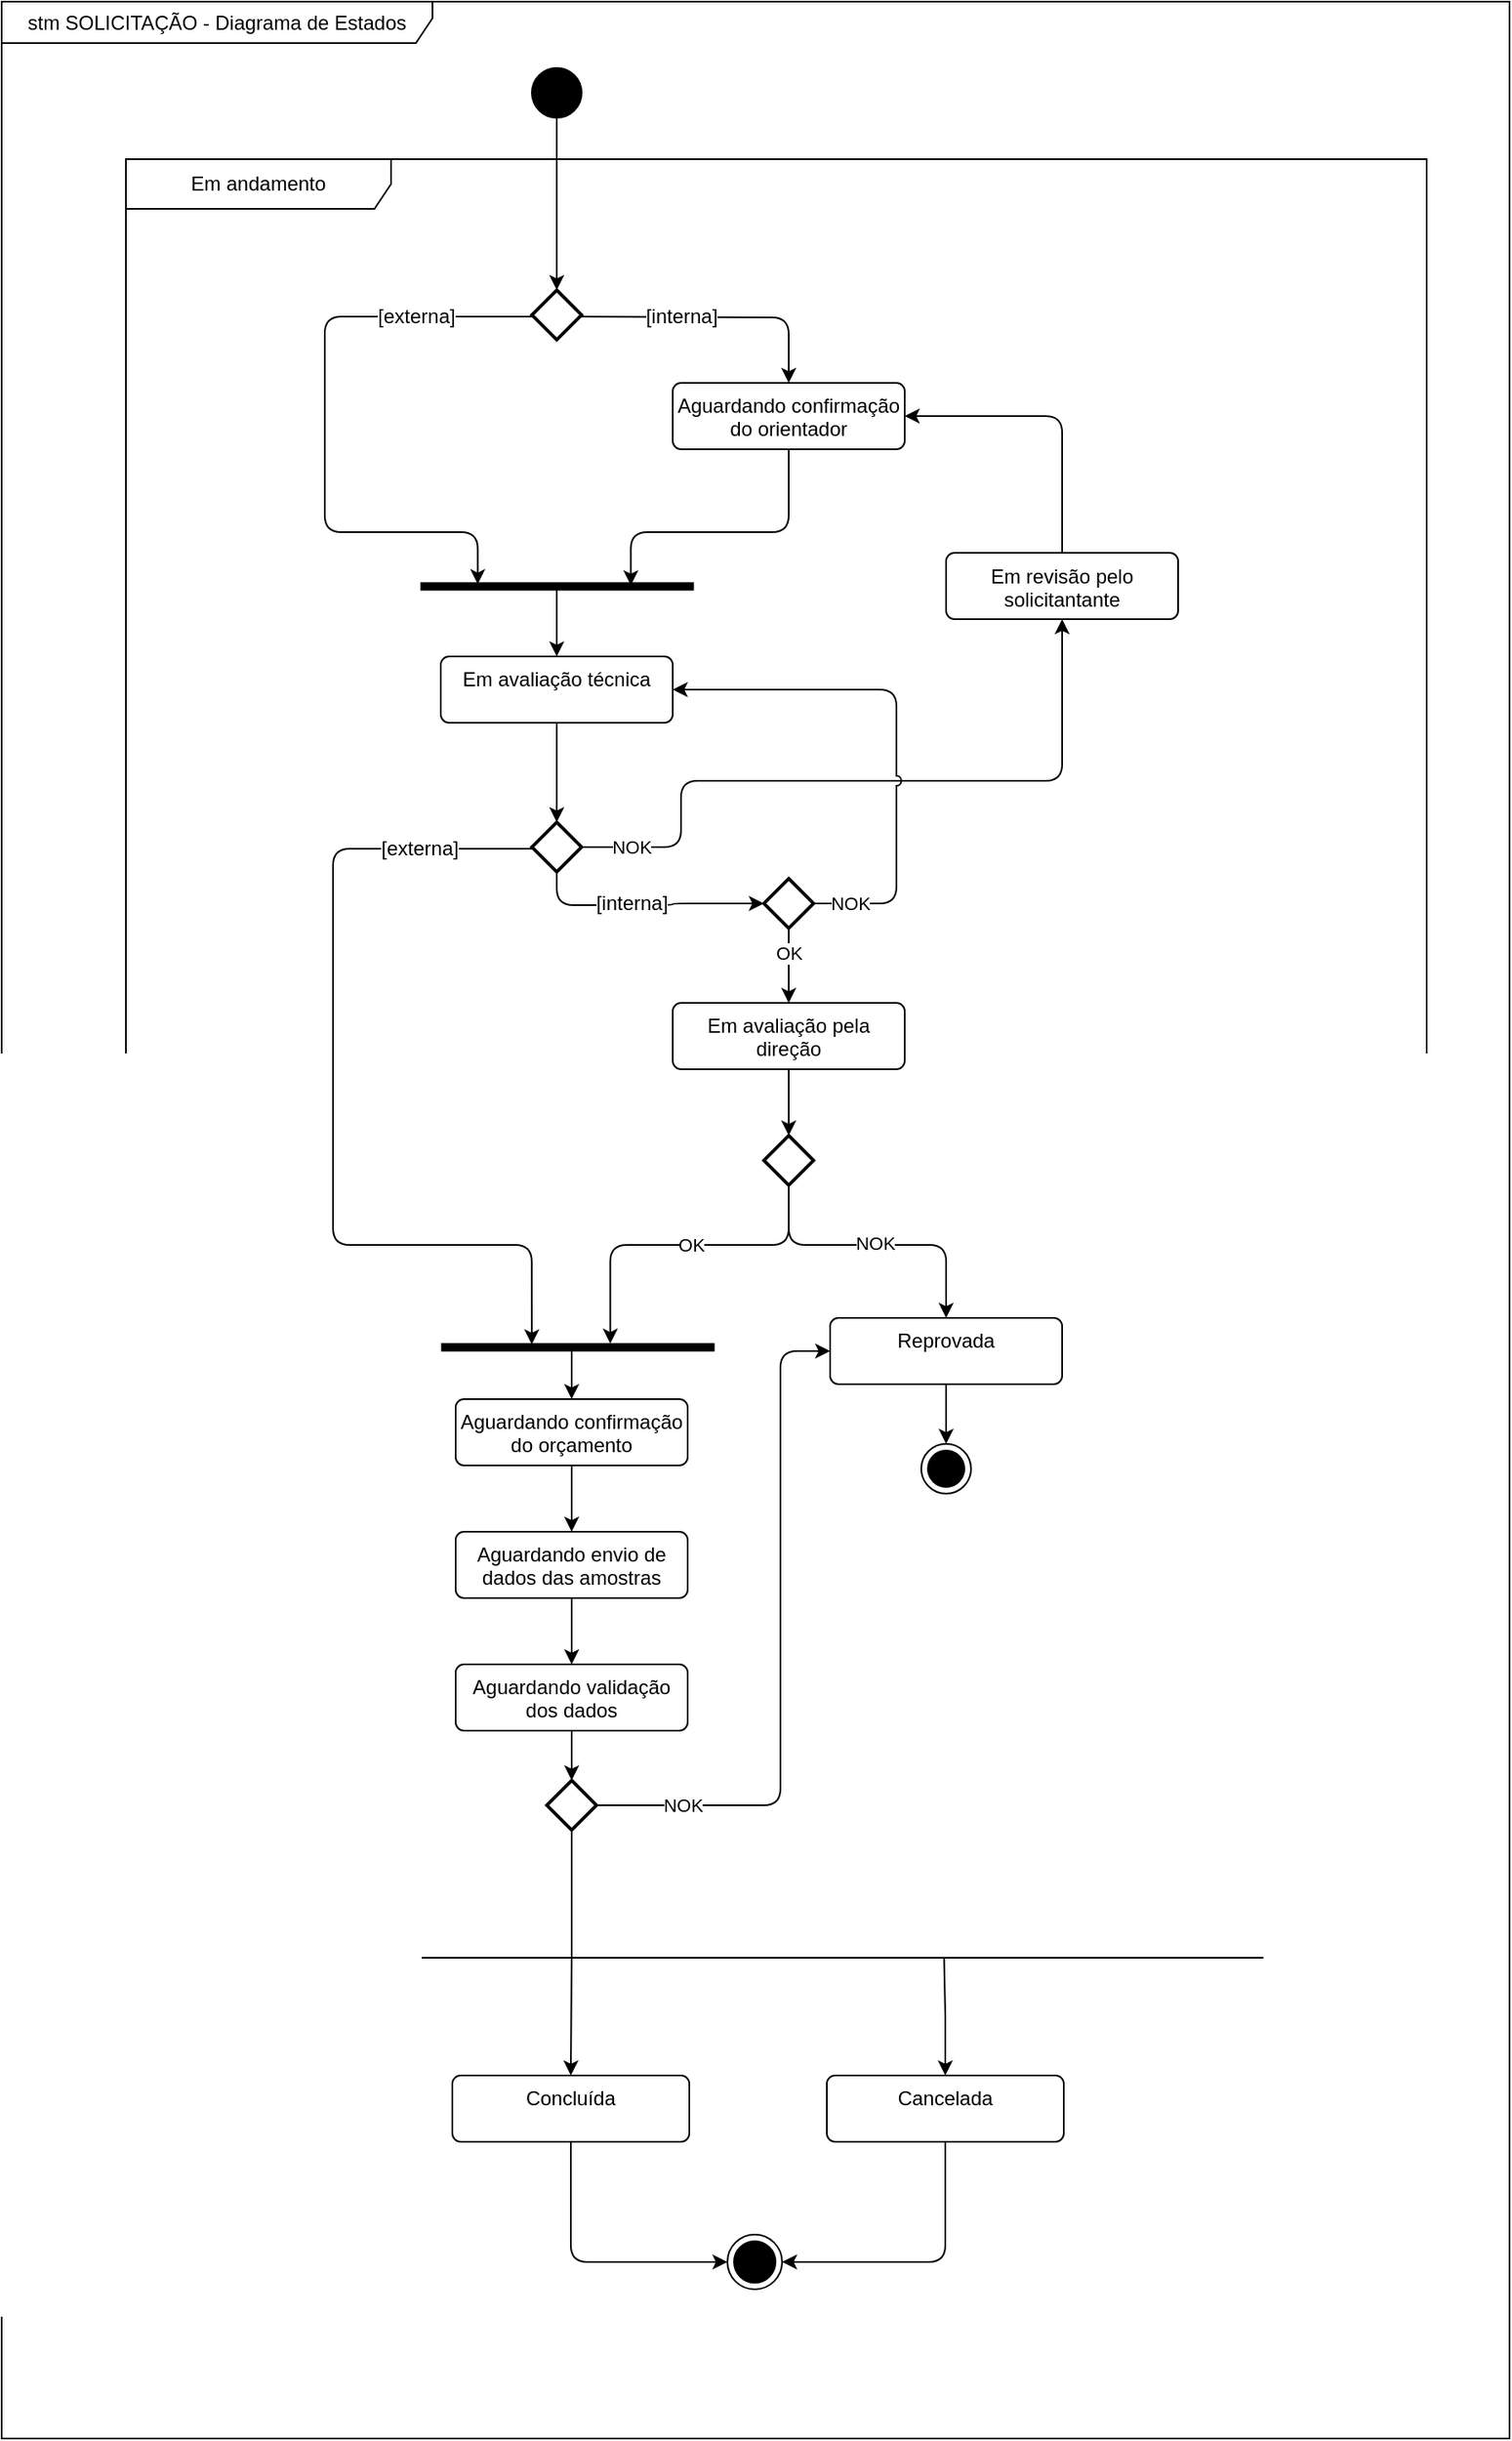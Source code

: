 <mxfile version="26.2.15">
  <diagram name="Página-1" id="T-kE6N22ADqD35Iw9dVv">
    <mxGraphModel dx="4074" dy="2403" grid="1" gridSize="10" guides="1" tooltips="1" connect="1" arrows="1" fold="1" page="1" pageScale="1" pageWidth="1169" pageHeight="1654" math="0" shadow="0">
      <root>
        <mxCell id="0" />
        <mxCell id="1" parent="0" />
        <mxCell id="LZBEkP4OfMzZNJ0LAyAj-69" value="stm SOLICITAÇÃO - Diagrama de Estados" style="shape=umlFrame;whiteSpace=wrap;html=1;pointerEvents=0;recursiveResize=0;container=1;collapsible=0;width=260;height=25;rounded=1;" vertex="1" parent="1">
          <mxGeometry x="120" y="50" width="910" height="1470" as="geometry" />
        </mxCell>
        <mxCell id="LZBEkP4OfMzZNJ0LAyAj-70" value="" style="ellipse;fillColor=strokeColor;html=1;rounded=1;" vertex="1" parent="LZBEkP4OfMzZNJ0LAyAj-69">
          <mxGeometry x="320" y="40" width="30" height="30" as="geometry" />
        </mxCell>
        <mxCell id="LZBEkP4OfMzZNJ0LAyAj-71" value="Em andamento" style="shape=umlFrame;whiteSpace=wrap;html=1;pointerEvents=0;recursiveResize=0;container=1;collapsible=0;width=160;rounded=1;" vertex="1" parent="LZBEkP4OfMzZNJ0LAyAj-69">
          <mxGeometry x="75" y="95" width="785" height="1085" as="geometry" />
        </mxCell>
        <mxCell id="LZBEkP4OfMzZNJ0LAyAj-72" style="edgeStyle=orthogonalEdgeStyle;rounded=1;orthogonalLoop=1;jettySize=auto;html=1;exitX=1;exitY=0.5;exitDx=0;exitDy=0;exitPerimeter=0;entryX=0.5;entryY=0;entryDx=0;entryDy=0;curved=0;" edge="1" parent="LZBEkP4OfMzZNJ0LAyAj-71" target="LZBEkP4OfMzZNJ0LAyAj-78">
          <mxGeometry relative="1" as="geometry">
            <mxPoint x="275" y="95" as="sourcePoint" />
          </mxGeometry>
        </mxCell>
        <mxCell id="LZBEkP4OfMzZNJ0LAyAj-73" value="&lt;font style=&quot;font-size: 12px;&quot;&gt;[interna]&lt;/font&gt;" style="edgeLabel;html=1;align=center;verticalAlign=middle;resizable=0;points=[];rounded=1;" vertex="1" connectable="0" parent="LZBEkP4OfMzZNJ0LAyAj-72">
          <mxGeometry x="-0.273" relative="1" as="geometry">
            <mxPoint as="offset" />
          </mxGeometry>
        </mxCell>
        <mxCell id="LZBEkP4OfMzZNJ0LAyAj-74" style="edgeStyle=orthogonalEdgeStyle;rounded=1;orthogonalLoop=1;jettySize=auto;html=1;exitX=0;exitY=0.5;exitDx=0;exitDy=0;exitPerimeter=0;curved=0;entryX=0.276;entryY=0.789;entryDx=0;entryDy=0;entryPerimeter=0;" edge="1" parent="LZBEkP4OfMzZNJ0LAyAj-71" target="LZBEkP4OfMzZNJ0LAyAj-123">
          <mxGeometry relative="1" as="geometry">
            <mxPoint x="245" y="95" as="sourcePoint" />
            <mxPoint x="205" y="235" as="targetPoint" />
            <Array as="points">
              <mxPoint x="120" y="95" />
              <mxPoint x="120" y="225" />
              <mxPoint x="212" y="225" />
            </Array>
          </mxGeometry>
        </mxCell>
        <mxCell id="LZBEkP4OfMzZNJ0LAyAj-75" value="&lt;font style=&quot;font-size: 12px;&quot;&gt;[externa]&lt;/font&gt;" style="edgeLabel;html=1;align=center;verticalAlign=middle;resizable=0;points=[];rounded=1;" vertex="1" connectable="0" parent="LZBEkP4OfMzZNJ0LAyAj-74">
          <mxGeometry x="-0.63" relative="1" as="geometry">
            <mxPoint as="offset" />
          </mxGeometry>
        </mxCell>
        <mxCell id="LZBEkP4OfMzZNJ0LAyAj-76" value="" style="strokeWidth=2;html=1;shape=mxgraph.flowchart.decision;whiteSpace=wrap;rounded=1;" vertex="1" parent="LZBEkP4OfMzZNJ0LAyAj-71">
          <mxGeometry x="245" y="79" width="30" height="30" as="geometry" />
        </mxCell>
        <mxCell id="LZBEkP4OfMzZNJ0LAyAj-78" value="Aguardando confirmação do orientador" style="html=1;align=center;verticalAlign=top;rounded=1;absoluteArcSize=1;arcSize=10;dashed=0;whiteSpace=wrap;" vertex="1" parent="LZBEkP4OfMzZNJ0LAyAj-71">
          <mxGeometry x="330" y="135" width="140" height="40" as="geometry" />
        </mxCell>
        <mxCell id="LZBEkP4OfMzZNJ0LAyAj-89" style="edgeStyle=orthogonalEdgeStyle;rounded=1;orthogonalLoop=1;jettySize=auto;html=1;exitX=0.5;exitY=0;exitDx=0;exitDy=0;entryX=1;entryY=0.5;entryDx=0;entryDy=0;" edge="1" parent="LZBEkP4OfMzZNJ0LAyAj-71" source="LZBEkP4OfMzZNJ0LAyAj-90" target="LZBEkP4OfMzZNJ0LAyAj-78">
          <mxGeometry relative="1" as="geometry" />
        </mxCell>
        <mxCell id="LZBEkP4OfMzZNJ0LAyAj-90" value="Em revisão pelo solicitantante" style="html=1;align=center;verticalAlign=top;rounded=1;absoluteArcSize=1;arcSize=10;dashed=0;whiteSpace=wrap;" vertex="1" parent="LZBEkP4OfMzZNJ0LAyAj-71">
          <mxGeometry x="495" y="237.5" width="140" height="40" as="geometry" />
        </mxCell>
        <mxCell id="LZBEkP4OfMzZNJ0LAyAj-123" value="" style="html=1;points=[];perimeter=orthogonalPerimeter;fillColor=strokeColor;rotation=90;strokeColor=default;strokeWidth=0;" vertex="1" parent="LZBEkP4OfMzZNJ0LAyAj-71">
          <mxGeometry x="257.5" y="175" width="5" height="165" as="geometry" />
        </mxCell>
        <mxCell id="LZBEkP4OfMzZNJ0LAyAj-77" style="edgeStyle=orthogonalEdgeStyle;rounded=1;orthogonalLoop=1;jettySize=auto;html=1;exitX=0.5;exitY=1;exitDx=0;exitDy=0;curved=0;entryX=0.414;entryY=0.229;entryDx=0;entryDy=0;entryPerimeter=0;" edge="1" parent="LZBEkP4OfMzZNJ0LAyAj-71" source="LZBEkP4OfMzZNJ0LAyAj-78" target="LZBEkP4OfMzZNJ0LAyAj-123">
          <mxGeometry relative="1" as="geometry">
            <mxPoint x="305" y="265" as="targetPoint" />
            <Array as="points">
              <mxPoint x="400" y="225" />
              <mxPoint x="305" y="225" />
            </Array>
          </mxGeometry>
        </mxCell>
        <mxCell id="LZBEkP4OfMzZNJ0LAyAj-79" value="Em avaliação técnica" style="html=1;align=center;verticalAlign=top;rounded=1;absoluteArcSize=1;arcSize=10;dashed=0;whiteSpace=wrap;" vertex="1" parent="LZBEkP4OfMzZNJ0LAyAj-71">
          <mxGeometry x="190" y="300" width="140" height="40" as="geometry" />
        </mxCell>
        <mxCell id="LZBEkP4OfMzZNJ0LAyAj-124" style="edgeStyle=orthogonalEdgeStyle;rounded=0;orthogonalLoop=1;jettySize=auto;html=1;entryX=0.5;entryY=0;entryDx=0;entryDy=0;" edge="1" parent="LZBEkP4OfMzZNJ0LAyAj-71" source="LZBEkP4OfMzZNJ0LAyAj-123" target="LZBEkP4OfMzZNJ0LAyAj-79">
          <mxGeometry relative="1" as="geometry" />
        </mxCell>
        <mxCell id="LZBEkP4OfMzZNJ0LAyAj-107" value="Aguardando validação dos dados" style="html=1;align=center;verticalAlign=top;rounded=1;absoluteArcSize=1;arcSize=10;dashed=0;whiteSpace=wrap;" vertex="1" parent="LZBEkP4OfMzZNJ0LAyAj-71">
          <mxGeometry x="199" y="908" width="140" height="40" as="geometry" />
        </mxCell>
        <mxCell id="LZBEkP4OfMzZNJ0LAyAj-106" value="Aguardando envio de dados das amostras" style="html=1;align=center;verticalAlign=top;rounded=1;absoluteArcSize=1;arcSize=10;dashed=0;whiteSpace=wrap;" vertex="1" parent="LZBEkP4OfMzZNJ0LAyAj-71">
          <mxGeometry x="199" y="828" width="140" height="40" as="geometry" />
        </mxCell>
        <mxCell id="LZBEkP4OfMzZNJ0LAyAj-98" value="Aguardando confirmação do orçamento" style="html=1;align=center;verticalAlign=top;rounded=1;absoluteArcSize=1;arcSize=10;dashed=0;whiteSpace=wrap;" vertex="1" parent="LZBEkP4OfMzZNJ0LAyAj-71">
          <mxGeometry x="199" y="748" width="140" height="40" as="geometry" />
        </mxCell>
        <mxCell id="LZBEkP4OfMzZNJ0LAyAj-105" style="edgeStyle=orthogonalEdgeStyle;rounded=0;orthogonalLoop=1;jettySize=auto;html=1;exitX=0.5;exitY=1;exitDx=0;exitDy=0;entryX=0.5;entryY=0;entryDx=0;entryDy=0;" edge="1" parent="LZBEkP4OfMzZNJ0LAyAj-71" source="LZBEkP4OfMzZNJ0LAyAj-106" target="LZBEkP4OfMzZNJ0LAyAj-107">
          <mxGeometry relative="1" as="geometry" />
        </mxCell>
        <mxCell id="LZBEkP4OfMzZNJ0LAyAj-97" style="edgeStyle=orthogonalEdgeStyle;rounded=0;orthogonalLoop=1;jettySize=auto;html=1;exitX=0.5;exitY=1;exitDx=0;exitDy=0;entryX=0.5;entryY=0;entryDx=0;entryDy=0;" edge="1" parent="LZBEkP4OfMzZNJ0LAyAj-71" source="LZBEkP4OfMzZNJ0LAyAj-98" target="LZBEkP4OfMzZNJ0LAyAj-106">
          <mxGeometry relative="1" as="geometry" />
        </mxCell>
        <mxCell id="LZBEkP4OfMzZNJ0LAyAj-109" value="" style="strokeWidth=2;html=1;shape=mxgraph.flowchart.decision;whiteSpace=wrap;rounded=1;" vertex="1" parent="LZBEkP4OfMzZNJ0LAyAj-71">
          <mxGeometry x="254" y="978" width="30" height="30" as="geometry" />
        </mxCell>
        <mxCell id="LZBEkP4OfMzZNJ0LAyAj-110" style="edgeStyle=orthogonalEdgeStyle;rounded=0;orthogonalLoop=1;jettySize=auto;html=1;exitX=0.5;exitY=1;exitDx=0;exitDy=0;entryX=0.5;entryY=0;entryDx=0;entryDy=0;entryPerimeter=0;" edge="1" parent="LZBEkP4OfMzZNJ0LAyAj-71" source="LZBEkP4OfMzZNJ0LAyAj-107" target="LZBEkP4OfMzZNJ0LAyAj-109">
          <mxGeometry relative="1" as="geometry" />
        </mxCell>
        <mxCell id="LZBEkP4OfMzZNJ0LAyAj-103" value="Reprovada" style="html=1;align=center;verticalAlign=top;rounded=1;absoluteArcSize=1;arcSize=10;dashed=0;whiteSpace=wrap;" vertex="1" parent="LZBEkP4OfMzZNJ0LAyAj-71">
          <mxGeometry x="425" y="699" width="140" height="40" as="geometry" />
        </mxCell>
        <mxCell id="LZBEkP4OfMzZNJ0LAyAj-108" style="edgeStyle=orthogonalEdgeStyle;rounded=1;orthogonalLoop=1;jettySize=auto;html=1;exitX=1;exitY=0.5;exitDx=0;exitDy=0;exitPerimeter=0;entryX=0;entryY=0.5;entryDx=0;entryDy=0;curved=0;" edge="1" parent="LZBEkP4OfMzZNJ0LAyAj-71" source="LZBEkP4OfMzZNJ0LAyAj-109" target="LZBEkP4OfMzZNJ0LAyAj-103">
          <mxGeometry relative="1" as="geometry">
            <Array as="points">
              <mxPoint x="395" y="993" />
              <mxPoint x="395" y="719" />
            </Array>
          </mxGeometry>
        </mxCell>
        <mxCell id="LZBEkP4OfMzZNJ0LAyAj-135" value="NOK" style="edgeLabel;html=1;align=center;verticalAlign=middle;resizable=0;points=[];" vertex="1" connectable="0" parent="LZBEkP4OfMzZNJ0LAyAj-108">
          <mxGeometry x="-0.749" y="-2" relative="1" as="geometry">
            <mxPoint y="-2" as="offset" />
          </mxGeometry>
        </mxCell>
        <mxCell id="LZBEkP4OfMzZNJ0LAyAj-104" value="" style="ellipse;html=1;shape=endState;fillColor=strokeColor;rounded=1;" vertex="1" parent="LZBEkP4OfMzZNJ0LAyAj-71">
          <mxGeometry x="480" y="775" width="30" height="30" as="geometry" />
        </mxCell>
        <mxCell id="LZBEkP4OfMzZNJ0LAyAj-102" style="edgeStyle=orthogonalEdgeStyle;rounded=1;orthogonalLoop=1;jettySize=auto;html=1;exitX=0.5;exitY=1;exitDx=0;exitDy=0;entryX=0.5;entryY=0;entryDx=0;entryDy=0;" edge="1" parent="LZBEkP4OfMzZNJ0LAyAj-71" source="LZBEkP4OfMzZNJ0LAyAj-103" target="LZBEkP4OfMzZNJ0LAyAj-104">
          <mxGeometry relative="1" as="geometry" />
        </mxCell>
        <mxCell id="LZBEkP4OfMzZNJ0LAyAj-113" style="edgeStyle=orthogonalEdgeStyle;rounded=1;orthogonalLoop=1;jettySize=auto;html=1;exitX=0.5;exitY=1;exitDx=0;exitDy=0;entryX=0.5;entryY=0;entryDx=0;entryDy=0;entryPerimeter=0;" edge="1" parent="LZBEkP4OfMzZNJ0LAyAj-69" source="LZBEkP4OfMzZNJ0LAyAj-70" target="LZBEkP4OfMzZNJ0LAyAj-76">
          <mxGeometry relative="1" as="geometry" />
        </mxCell>
        <mxCell id="LZBEkP4OfMzZNJ0LAyAj-80" style="edgeStyle=orthogonalEdgeStyle;rounded=1;orthogonalLoop=1;jettySize=auto;html=1;exitX=0.5;exitY=1;exitDx=0;exitDy=0;exitPerimeter=0;entryX=0;entryY=0.5;entryDx=0;entryDy=0;entryPerimeter=0;" edge="1" parent="LZBEkP4OfMzZNJ0LAyAj-69" source="LZBEkP4OfMzZNJ0LAyAj-86" target="LZBEkP4OfMzZNJ0LAyAj-101">
          <mxGeometry relative="1" as="geometry" />
        </mxCell>
        <mxCell id="LZBEkP4OfMzZNJ0LAyAj-81" value="&lt;span style=&quot;font-size: 12px;&quot;&gt;[interna]&lt;/span&gt;" style="edgeLabel;html=1;align=center;verticalAlign=middle;resizable=0;points=[];rounded=1;" vertex="1" connectable="0" parent="LZBEkP4OfMzZNJ0LAyAj-80">
          <mxGeometry x="-0.079" y="-1" relative="1" as="geometry">
            <mxPoint x="-2" y="-2" as="offset" />
          </mxGeometry>
        </mxCell>
        <mxCell id="LZBEkP4OfMzZNJ0LAyAj-82" style="edgeStyle=orthogonalEdgeStyle;rounded=1;orthogonalLoop=1;jettySize=auto;html=1;exitX=0;exitY=0.5;exitDx=0;exitDy=0;exitPerimeter=0;entryX=0.2;entryY=0.667;entryDx=0;entryDy=0;curved=0;entryPerimeter=0;" edge="1" parent="LZBEkP4OfMzZNJ0LAyAj-69" target="LZBEkP4OfMzZNJ0LAyAj-125">
          <mxGeometry relative="1" as="geometry">
            <Array as="points">
              <mxPoint x="200" y="511" />
              <mxPoint x="200" y="750" />
              <mxPoint x="320" y="750" />
            </Array>
            <mxPoint x="320" y="511" as="sourcePoint" />
            <mxPoint x="319.45" y="775.73" as="targetPoint" />
          </mxGeometry>
        </mxCell>
        <mxCell id="LZBEkP4OfMzZNJ0LAyAj-83" value="&lt;font style=&quot;font-size: 12px;&quot;&gt;[externa]&lt;/font&gt;" style="edgeLabel;html=1;align=center;verticalAlign=middle;resizable=0;points=[];" vertex="1" connectable="0" parent="LZBEkP4OfMzZNJ0LAyAj-82">
          <mxGeometry x="-0.745" y="4" relative="1" as="geometry">
            <mxPoint y="-4" as="offset" />
          </mxGeometry>
        </mxCell>
        <mxCell id="LZBEkP4OfMzZNJ0LAyAj-84" style="edgeStyle=orthogonalEdgeStyle;rounded=1;orthogonalLoop=1;jettySize=auto;html=1;exitX=1;exitY=0.5;exitDx=0;exitDy=0;exitPerimeter=0;curved=0;entryX=0.5;entryY=1;entryDx=0;entryDy=0;" edge="1" parent="LZBEkP4OfMzZNJ0LAyAj-69" source="LZBEkP4OfMzZNJ0LAyAj-86" target="LZBEkP4OfMzZNJ0LAyAj-90">
          <mxGeometry relative="1" as="geometry">
            <mxPoint x="585" y="430" as="targetPoint" />
            <Array as="points">
              <mxPoint x="410" y="510" />
              <mxPoint x="410" y="470" />
              <mxPoint x="640" y="470" />
            </Array>
          </mxGeometry>
        </mxCell>
        <mxCell id="LZBEkP4OfMzZNJ0LAyAj-131" value="NOK" style="edgeLabel;html=1;align=center;verticalAlign=middle;resizable=0;points=[];" vertex="1" connectable="0" parent="LZBEkP4OfMzZNJ0LAyAj-84">
          <mxGeometry x="-0.916" y="-3" relative="1" as="geometry">
            <mxPoint x="12" y="-3" as="offset" />
          </mxGeometry>
        </mxCell>
        <mxCell id="LZBEkP4OfMzZNJ0LAyAj-86" value="" style="strokeWidth=2;html=1;shape=mxgraph.flowchart.decision;whiteSpace=wrap;rounded=1;" vertex="1" parent="LZBEkP4OfMzZNJ0LAyAj-69">
          <mxGeometry x="320" y="495" width="30" height="30" as="geometry" />
        </mxCell>
        <mxCell id="LZBEkP4OfMzZNJ0LAyAj-87" style="edgeStyle=orthogonalEdgeStyle;rounded=1;orthogonalLoop=1;jettySize=auto;html=1;exitX=0.5;exitY=1;exitDx=0;exitDy=0;entryX=0.5;entryY=0;entryDx=0;entryDy=0;entryPerimeter=0;" edge="1" parent="LZBEkP4OfMzZNJ0LAyAj-69" source="LZBEkP4OfMzZNJ0LAyAj-79" target="LZBEkP4OfMzZNJ0LAyAj-86">
          <mxGeometry relative="1" as="geometry" />
        </mxCell>
        <mxCell id="LZBEkP4OfMzZNJ0LAyAj-88" value="Em avaliação pela direção" style="html=1;align=center;verticalAlign=top;rounded=1;absoluteArcSize=1;arcSize=10;dashed=0;whiteSpace=wrap;" vertex="1" parent="LZBEkP4OfMzZNJ0LAyAj-69">
          <mxGeometry x="405" y="604" width="140" height="40" as="geometry" />
        </mxCell>
        <mxCell id="LZBEkP4OfMzZNJ0LAyAj-91" style="edgeStyle=orthogonalEdgeStyle;rounded=1;orthogonalLoop=1;jettySize=auto;html=1;exitX=0.5;exitY=1;exitDx=0;exitDy=0;exitPerimeter=0;entryX=0.103;entryY=0.38;entryDx=0;entryDy=0;entryPerimeter=0;" edge="1" parent="LZBEkP4OfMzZNJ0LAyAj-69" source="LZBEkP4OfMzZNJ0LAyAj-95" target="LZBEkP4OfMzZNJ0LAyAj-125">
          <mxGeometry relative="1" as="geometry">
            <Array as="points">
              <mxPoint x="475" y="750" />
              <mxPoint x="367" y="750" />
            </Array>
          </mxGeometry>
        </mxCell>
        <mxCell id="LZBEkP4OfMzZNJ0LAyAj-92" value="OK" style="edgeLabel;html=1;align=center;verticalAlign=middle;resizable=0;points=[];rounded=1;" vertex="1" connectable="0" parent="LZBEkP4OfMzZNJ0LAyAj-91">
          <mxGeometry x="0.36" relative="1" as="geometry">
            <mxPoint x="43" as="offset" />
          </mxGeometry>
        </mxCell>
        <mxCell id="LZBEkP4OfMzZNJ0LAyAj-93" style="edgeStyle=orthogonalEdgeStyle;rounded=1;orthogonalLoop=1;jettySize=auto;html=1;exitX=0.5;exitY=1;exitDx=0;exitDy=0;exitPerimeter=0;entryX=0.5;entryY=0;entryDx=0;entryDy=0;" edge="1" parent="LZBEkP4OfMzZNJ0LAyAj-69" source="LZBEkP4OfMzZNJ0LAyAj-95" target="LZBEkP4OfMzZNJ0LAyAj-103">
          <mxGeometry relative="1" as="geometry">
            <Array as="points">
              <mxPoint x="475" y="750" />
              <mxPoint x="570" y="750" />
            </Array>
          </mxGeometry>
        </mxCell>
        <mxCell id="LZBEkP4OfMzZNJ0LAyAj-134" value="NOK" style="edgeLabel;html=1;align=center;verticalAlign=middle;resizable=0;points=[];" vertex="1" connectable="0" parent="LZBEkP4OfMzZNJ0LAyAj-93">
          <mxGeometry x="0.006" y="-1" relative="1" as="geometry">
            <mxPoint y="-2" as="offset" />
          </mxGeometry>
        </mxCell>
        <mxCell id="LZBEkP4OfMzZNJ0LAyAj-95" value="" style="strokeWidth=2;html=1;shape=mxgraph.flowchart.decision;whiteSpace=wrap;rounded=1;" vertex="1" parent="LZBEkP4OfMzZNJ0LAyAj-69">
          <mxGeometry x="460" y="684" width="30" height="30" as="geometry" />
        </mxCell>
        <mxCell id="LZBEkP4OfMzZNJ0LAyAj-96" style="edgeStyle=orthogonalEdgeStyle;rounded=1;orthogonalLoop=1;jettySize=auto;html=1;exitX=0.5;exitY=1;exitDx=0;exitDy=0;entryX=0.5;entryY=0;entryDx=0;entryDy=0;entryPerimeter=0;" edge="1" parent="LZBEkP4OfMzZNJ0LAyAj-69" source="LZBEkP4OfMzZNJ0LAyAj-88" target="LZBEkP4OfMzZNJ0LAyAj-95">
          <mxGeometry relative="1" as="geometry" />
        </mxCell>
        <mxCell id="LZBEkP4OfMzZNJ0LAyAj-99" style="edgeStyle=orthogonalEdgeStyle;rounded=1;orthogonalLoop=1;jettySize=auto;html=1;exitX=0.5;exitY=1;exitDx=0;exitDy=0;exitPerimeter=0;entryX=0.5;entryY=0;entryDx=0;entryDy=0;" edge="1" parent="LZBEkP4OfMzZNJ0LAyAj-69" source="LZBEkP4OfMzZNJ0LAyAj-101" target="LZBEkP4OfMzZNJ0LAyAj-88">
          <mxGeometry relative="1" as="geometry" />
        </mxCell>
        <mxCell id="LZBEkP4OfMzZNJ0LAyAj-100" value="OK" style="edgeLabel;html=1;align=center;verticalAlign=middle;resizable=0;points=[];rounded=1;" vertex="1" connectable="0" parent="LZBEkP4OfMzZNJ0LAyAj-99">
          <mxGeometry x="-0.355" relative="1" as="geometry">
            <mxPoint as="offset" />
          </mxGeometry>
        </mxCell>
        <mxCell id="LZBEkP4OfMzZNJ0LAyAj-129" style="edgeStyle=orthogonalEdgeStyle;rounded=1;orthogonalLoop=1;jettySize=auto;html=1;exitX=1;exitY=0.5;exitDx=0;exitDy=0;exitPerimeter=0;entryX=1;entryY=0.5;entryDx=0;entryDy=0;curved=0;jumpStyle=arc;" edge="1" parent="LZBEkP4OfMzZNJ0LAyAj-69" source="LZBEkP4OfMzZNJ0LAyAj-101" target="LZBEkP4OfMzZNJ0LAyAj-79">
          <mxGeometry relative="1" as="geometry">
            <Array as="points">
              <mxPoint x="540" y="544" />
              <mxPoint x="540" y="415" />
            </Array>
          </mxGeometry>
        </mxCell>
        <mxCell id="LZBEkP4OfMzZNJ0LAyAj-132" value="NOK" style="edgeLabel;html=1;align=center;verticalAlign=middle;resizable=0;points=[];" vertex="1" connectable="0" parent="LZBEkP4OfMzZNJ0LAyAj-129">
          <mxGeometry x="-0.827" y="-2" relative="1" as="geometry">
            <mxPoint x="-5" y="-2" as="offset" />
          </mxGeometry>
        </mxCell>
        <mxCell id="LZBEkP4OfMzZNJ0LAyAj-101" value="" style="strokeWidth=2;html=1;shape=mxgraph.flowchart.decision;whiteSpace=wrap;rounded=1;" vertex="1" parent="LZBEkP4OfMzZNJ0LAyAj-69">
          <mxGeometry x="460" y="529" width="30" height="30" as="geometry" />
        </mxCell>
        <mxCell id="LZBEkP4OfMzZNJ0LAyAj-111" value="Concluída" style="html=1;align=center;verticalAlign=top;rounded=1;absoluteArcSize=1;arcSize=10;dashed=0;whiteSpace=wrap;" vertex="1" parent="LZBEkP4OfMzZNJ0LAyAj-69">
          <mxGeometry x="272" y="1251" width="143" height="40" as="geometry" />
        </mxCell>
        <mxCell id="LZBEkP4OfMzZNJ0LAyAj-112" value="Cancelada" style="html=1;align=center;verticalAlign=top;rounded=1;absoluteArcSize=1;arcSize=10;dashed=0;whiteSpace=wrap;" vertex="1" parent="LZBEkP4OfMzZNJ0LAyAj-69">
          <mxGeometry x="498" y="1251" width="143" height="40" as="geometry" />
        </mxCell>
        <mxCell id="LZBEkP4OfMzZNJ0LAyAj-114" value="" style="ellipse;html=1;shape=endState;fillColor=strokeColor;rounded=1;" vertex="1" parent="LZBEkP4OfMzZNJ0LAyAj-69">
          <mxGeometry x="438" y="1347" width="33" height="33" as="geometry" />
        </mxCell>
        <mxCell id="LZBEkP4OfMzZNJ0LAyAj-115" style="edgeStyle=orthogonalEdgeStyle;rounded=1;orthogonalLoop=1;jettySize=auto;html=1;exitX=0.5;exitY=1;exitDx=0;exitDy=0;entryX=1;entryY=0.5;entryDx=0;entryDy=0;" edge="1" parent="LZBEkP4OfMzZNJ0LAyAj-69" source="LZBEkP4OfMzZNJ0LAyAj-112" target="LZBEkP4OfMzZNJ0LAyAj-114">
          <mxGeometry relative="1" as="geometry" />
        </mxCell>
        <mxCell id="LZBEkP4OfMzZNJ0LAyAj-116" style="edgeStyle=orthogonalEdgeStyle;rounded=1;orthogonalLoop=1;jettySize=auto;html=1;exitX=0.5;exitY=1;exitDx=0;exitDy=0;entryX=0;entryY=0.5;entryDx=0;entryDy=0;" edge="1" parent="LZBEkP4OfMzZNJ0LAyAj-69" source="LZBEkP4OfMzZNJ0LAyAj-111" target="LZBEkP4OfMzZNJ0LAyAj-114">
          <mxGeometry relative="1" as="geometry" />
        </mxCell>
        <mxCell id="LZBEkP4OfMzZNJ0LAyAj-117" style="edgeStyle=orthogonalEdgeStyle;rounded=0;orthogonalLoop=1;jettySize=auto;html=1;exitX=0.5;exitY=0;exitDx=0;exitDy=0;endArrow=none;startFill=1;startArrow=classic;entryX=0.629;entryY=1;entryDx=0;entryDy=0;entryPerimeter=0;" edge="1" parent="LZBEkP4OfMzZNJ0LAyAj-69" source="LZBEkP4OfMzZNJ0LAyAj-112" target="LZBEkP4OfMzZNJ0LAyAj-71">
          <mxGeometry relative="1" as="geometry">
            <mxPoint x="570" y="1090" as="targetPoint" />
          </mxGeometry>
        </mxCell>
        <mxCell id="LZBEkP4OfMzZNJ0LAyAj-118" style="edgeStyle=orthogonalEdgeStyle;rounded=0;orthogonalLoop=1;jettySize=auto;html=1;exitX=0.5;exitY=1;exitDx=0;exitDy=0;exitPerimeter=0;entryX=0.5;entryY=0;entryDx=0;entryDy=0;" edge="1" parent="LZBEkP4OfMzZNJ0LAyAj-69" source="LZBEkP4OfMzZNJ0LAyAj-109" target="LZBEkP4OfMzZNJ0LAyAj-111">
          <mxGeometry relative="1" as="geometry" />
        </mxCell>
        <mxCell id="LZBEkP4OfMzZNJ0LAyAj-127" style="edgeStyle=orthogonalEdgeStyle;rounded=0;orthogonalLoop=1;jettySize=auto;html=1;entryX=0.5;entryY=0;entryDx=0;entryDy=0;" edge="1" parent="LZBEkP4OfMzZNJ0LAyAj-69" source="LZBEkP4OfMzZNJ0LAyAj-125" target="LZBEkP4OfMzZNJ0LAyAj-98">
          <mxGeometry relative="1" as="geometry">
            <Array as="points">
              <mxPoint x="344" y="843" />
              <mxPoint x="344" y="843" />
            </Array>
          </mxGeometry>
        </mxCell>
        <mxCell id="LZBEkP4OfMzZNJ0LAyAj-125" value="" style="html=1;points=[];perimeter=orthogonalPerimeter;fillColor=strokeColor;rotation=90;strokeColor=default;strokeWidth=0;" vertex="1" parent="LZBEkP4OfMzZNJ0LAyAj-69">
          <mxGeometry x="345" y="729" width="5" height="165" as="geometry" />
        </mxCell>
      </root>
    </mxGraphModel>
  </diagram>
</mxfile>
